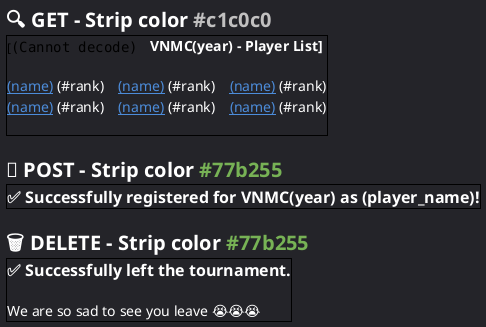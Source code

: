 @startsalt player
	<style>
		saltDiagram {
			BackgroundColor #242429
		}
	</style>
	{
		= <color:#ffffff>🔍 GET - Strip color <color:#c1c0c0><size:16>#c1c0c0
		{+
			<back:#242429>[<img:../logo.png>    <b><color:#ffffff><size:14>VNMC(year) - Player List]
			.
			<color:#ffffff><size:14><color:#4c8cda>__(name)__ <color:#ffffff>(#rank)    <color:#4c8cda>__(name)__ <color:#ffffff>(#rank)    <color:#4c8cda>__(name)__ <color:#ffffff>(#rank)
			<color:#ffffff><size:14><color:#4c8cda>__(name)__ <color:#ffffff>(#rank)    <color:#4c8cda>__(name)__ <color:#ffffff>(#rank)    <color:#4c8cda>__(name)__ <color:#ffffff>(#rank)
			/' rest of players '/ .
		}
		.
		= <color:#ffffff>📄 POST - Strip color <color:#77b255><size:16>#77b255
		{+
			<b><color:#ffffff><size:16>✅ Successfully registered for VNMC(year) as (player_name)!
		}
		.
		= <color:#ffffff>🗑️ DELETE - Strip color <color:#77b255><size:16>#77b255
		{+
			<b><color:#ffffff><size:16>✅ Successfully left the tournament.
			.
			<color:#ffffff><size:14>We are so sad to see you leave 😭😭😭
		}
	}
@endsalt